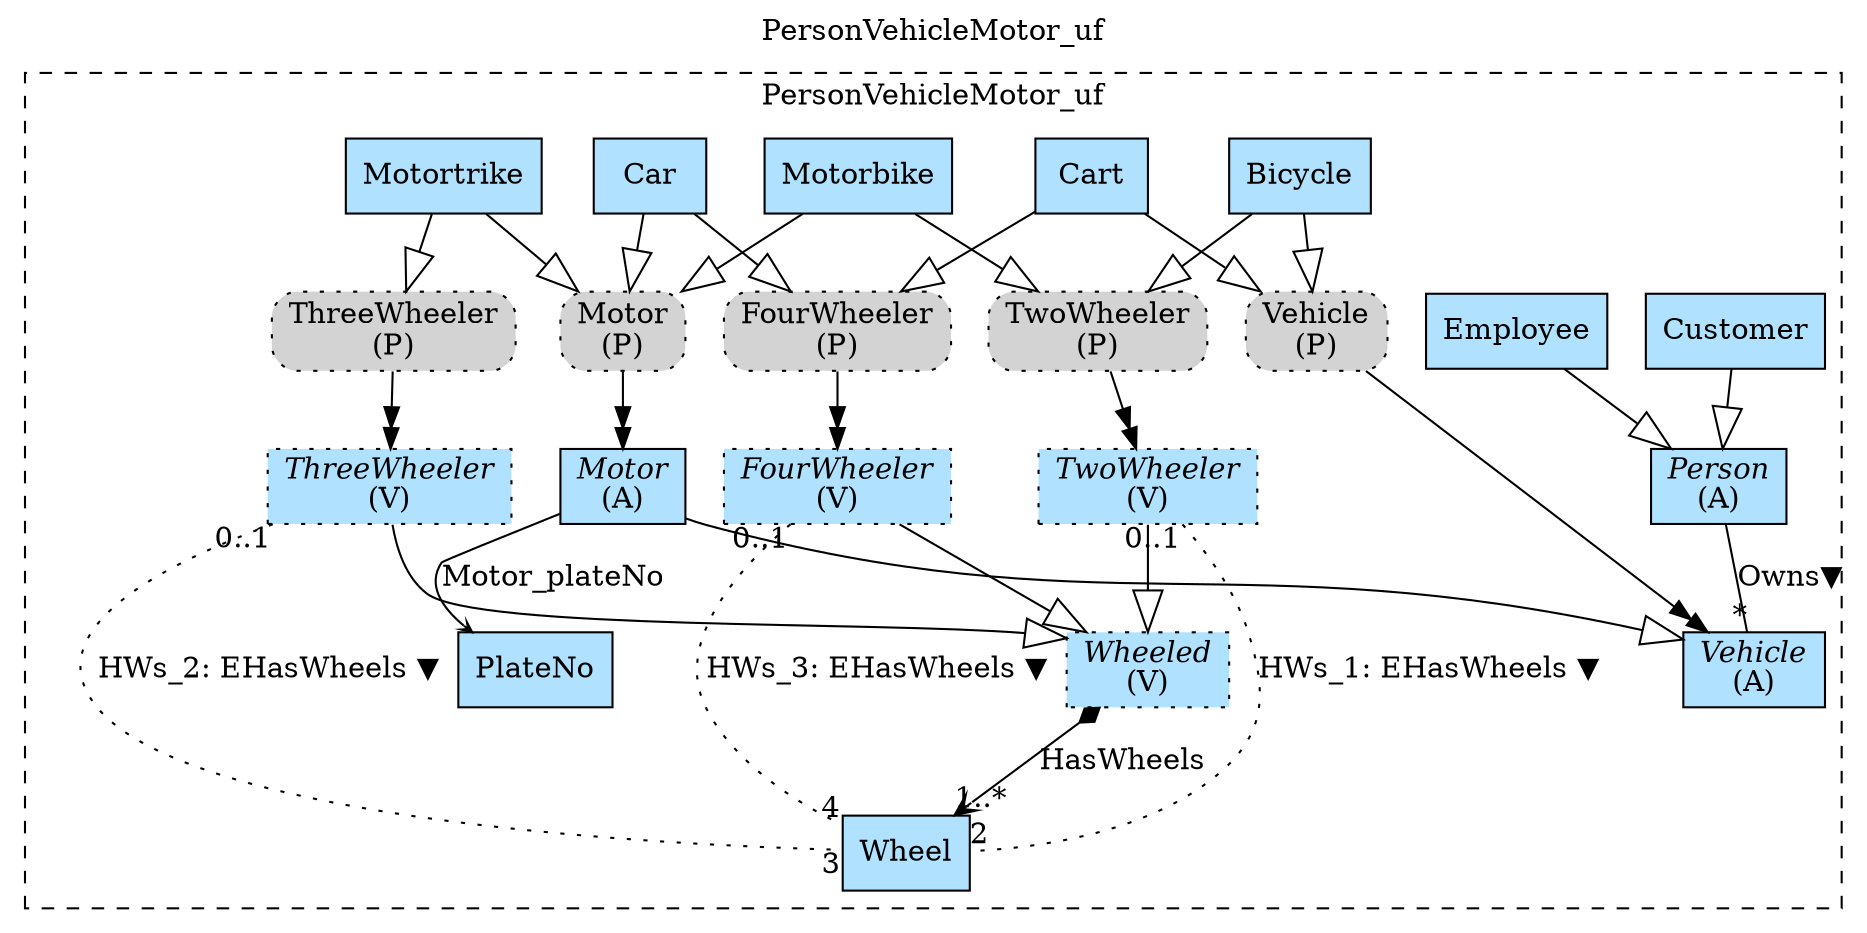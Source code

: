 digraph {graph[label=PersonVehicleMotor_uf,labelloc=tl,labelfontsize=12];
subgraph cluster_PersonVehicleMotor_uf{style=dashed;label=PersonVehicleMotor_uf;
"PlateNo"[shape=record,fillcolor=lightskyblue1,style = filled,label="PlateNo"];
"Employee"[shape=record,fillcolor=lightskyblue1,style = filled,label="Employee"];
"Customer"[shape=record,fillcolor=lightskyblue1,style = filled,label="Customer"];
"Person"[shape=record,fillcolor=lightskyblue1,style = filled,label=<{<I>Person</I><br/>(A)}>];
"Motor"[shape=record,fillcolor=lightskyblue1,style = filled,label=<{<I>Motor</I><br/>(A)}>];
"Vehicle"[shape=record,fillcolor=lightskyblue1,style = filled,label=<{<I>Vehicle</I><br/>(A)}>];
"PMotor"[shape=box,fillcolor=lightgray,style ="rounded,filled,dotted",label=<Motor<br/>(P)>];
"PVehicle"[shape=box,fillcolor=lightgray,style ="rounded,filled,dotted",label=<Vehicle<br/>(P)>];
"Cart"[shape=record,fillcolor=lightskyblue1,style = filled,label="Cart"];
"Bicycle"[shape=record,fillcolor=lightskyblue1,style = filled,label="Bicycle"];
"Motorbike"[shape=record,fillcolor=lightskyblue1,style = filled,label="Motorbike"];
"PTwoWheeler"[shape=box,fillcolor=lightgray,style ="rounded,filled,dotted",label=<TwoWheeler<br/>(P)>];
"Car"[shape=record,fillcolor=lightskyblue1,style = filled,label="Car"];
"PFourWheeler"[shape=box,fillcolor=lightgray,style ="rounded,filled,dotted",label=<FourWheeler<br/>(P)>];
"Motortrike"[shape=record,fillcolor=lightskyblue1,style = filled,label="Motortrike"];
"PThreeWheeler"[shape=box,fillcolor=lightgray,style ="rounded,filled,dotted",label=<ThreeWheeler<br/>(P)>];
"Wheeled"[shape=record,fillcolor=lightskyblue1,style ="filled,dotted",label=<{<I>Wheeled</I><br/>(V)}>];
"TwoWheeler"[shape=record,fillcolor=lightskyblue1,style ="filled,dotted",label=<{<I>TwoWheeler</I><br/>(V)}>];
"ThreeWheeler"[shape=record,fillcolor=lightskyblue1,style ="filled,dotted",label=<{<I>ThreeWheeler</I><br/>(V)}>];
"FourWheeler"[shape=record,fillcolor=lightskyblue1,style ="filled,dotted",label=<{<I>FourWheeler</I><br/>(V)}>];
"Wheel"[shape=record,fillcolor=lightskyblue1,style = filled,label="Wheel"];

"Person"->"Vehicle"[label="Owns▼",dir=none,taillabel="",headlabel="*"];
"Motor"->"PlateNo"[label="Motor_plateNo",arrowhead=vee,headlabel="",arrowsize=.5];
"Employee"->"Person"[arrowhead=onormal,arrowsize=2.0];
"Customer"->"Person"[arrowhead=onormal,arrowsize=2.0];
"Motor"->"Vehicle"[arrowhead=onormal,arrowsize=2.0];
"Car"->"PMotor"[arrowhead=onormal,arrowsize=2.0];
"Motorbike"->"PMotor"[arrowhead=onormal,arrowsize=2.0];
"Motortrike"->"PMotor"[arrowhead=onormal,arrowsize=2.0];
"Bicycle"->"PVehicle"[arrowhead=onormal,arrowsize=2.0];
"Cart"->"PVehicle"[arrowhead=onormal,arrowsize=2.0];
"Cart"->"PFourWheeler"[arrowhead=onormal,arrowsize=2.0];
"Bicycle"->"PTwoWheeler"[arrowhead=onormal,arrowsize=2.0];
"Motorbike"->"PTwoWheeler"[arrowhead=onormal,arrowsize=2.0];
"Car"->"PFourWheeler"[arrowhead=onormal,arrowsize=2.0];
"Motortrike"->"PThreeWheeler"[arrowhead=onormal,arrowsize=2.0];
"TwoWheeler"->"Wheeled"[arrowhead=onormal,arrowsize=2.0];
"ThreeWheeler"->"Wheeled"[arrowhead=onormal,arrowsize=2.0];
"FourWheeler"->"Wheeled"[arrowhead=onormal,arrowsize=2.0];
"Wheeled"->"Wheel"[label="HasWheels",arrowhead=vee,arrowtail=diamond,dir=both,headlabel="1..*"];
"TwoWheeler"->"Wheel"[label="HWs_1: EHasWheels ▼",dir=none,taillabel="0..1",headlabel="2",style=dotted];
"ThreeWheeler"->"Wheel"[label="HWs_2: EHasWheels ▼",dir=none,taillabel="0..1",headlabel="3",style=dotted];
"FourWheeler"->"Wheel"[label="HWs_3: EHasWheels ▼",dir=none,taillabel="0..1",headlabel="4",style=dotted];

}
"PMotor"->"Motor"[arrowhead=normalnormal];
"PVehicle"->"Vehicle"[arrowhead=normalnormal];
"PTwoWheeler"->"TwoWheeler"[arrowhead=normalnormal];
"PThreeWheeler"->"ThreeWheeler"[arrowhead=normalnormal];
"PFourWheeler"->"FourWheeler"[arrowhead=normalnormal];
}
